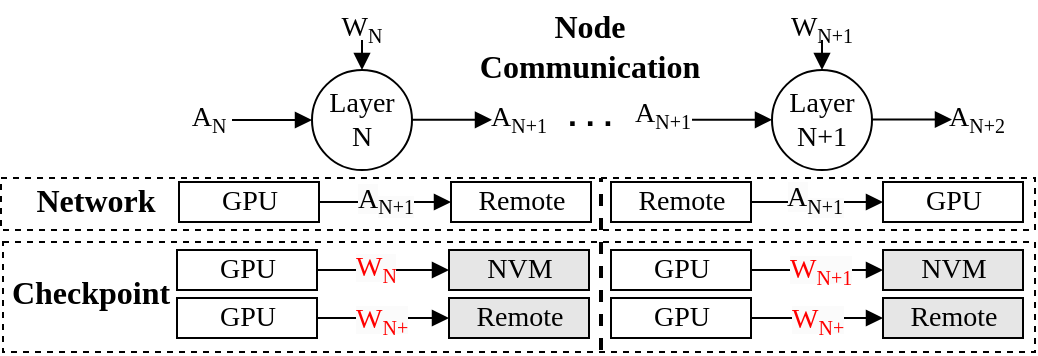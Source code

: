 <mxfile version="24.7.17">
  <diagram name="第 1 页" id="wpNkXeBpxS5qz1ylQGOW">
    <mxGraphModel dx="783" dy="429" grid="1" gridSize="10" guides="1" tooltips="1" connect="1" arrows="1" fold="1" page="1" pageScale="1" pageWidth="827" pageHeight="1169" math="0" shadow="0">
      <root>
        <mxCell id="0" />
        <mxCell id="1" parent="0" />
        <mxCell id="1f2p1d-atdaJ4TCqBzZA-3" value="" style="rounded=0;whiteSpace=wrap;html=1;fillColor=none;dashed=1;" vertex="1" parent="1">
          <mxGeometry x="224.5" y="211" width="516" height="55" as="geometry" />
        </mxCell>
        <mxCell id="1f2p1d-atdaJ4TCqBzZA-2" value="" style="rounded=0;whiteSpace=wrap;html=1;fillColor=none;dashed=1;" vertex="1" parent="1">
          <mxGeometry x="223.5" y="179" width="517" height="26" as="geometry" />
        </mxCell>
        <mxCell id="82lbI5ZRumD_5hzKoDGn-1" style="rounded=0;orthogonalLoop=1;jettySize=auto;html=1;endArrow=block;endFill=1;startArrow=none;startFill=0;fontFamily=Times New Roman;" parent="1" target="82lbI5ZRumD_5hzKoDGn-4" edge="1">
          <mxGeometry relative="1" as="geometry">
            <mxPoint x="339" y="150" as="sourcePoint" />
          </mxGeometry>
        </mxCell>
        <mxCell id="82lbI5ZRumD_5hzKoDGn-4" value="&lt;font style=&quot;font-size: 14px;&quot;&gt;Layer&lt;/font&gt;&lt;div style=&quot;font-size: 14px;&quot;&gt;&lt;font style=&quot;font-size: 14px;&quot;&gt;N&lt;/font&gt;&lt;/div&gt;" style="ellipse;whiteSpace=wrap;html=1;aspect=fixed;fontFamily=Times New Roman;" parent="1" vertex="1">
          <mxGeometry x="379" y="125" width="50" height="50" as="geometry" />
        </mxCell>
        <mxCell id="82lbI5ZRumD_5hzKoDGn-5" value="&lt;font style=&quot;&quot;&gt;&lt;span style=&quot;font-size: 14px;&quot;&gt;A&lt;/span&gt;&lt;sub style=&quot;&quot;&gt;&lt;font style=&quot;font-size: 10px;&quot;&gt;N&lt;/font&gt;&lt;/sub&gt;&lt;/font&gt;" style="text;html=1;align=center;verticalAlign=middle;whiteSpace=wrap;rounded=0;fontFamily=Times New Roman;" parent="1" vertex="1">
          <mxGeometry x="315" y="135" width="25" height="30" as="geometry" />
        </mxCell>
        <mxCell id="82lbI5ZRumD_5hzKoDGn-11" style="edgeStyle=orthogonalEdgeStyle;rounded=0;orthogonalLoop=1;jettySize=auto;html=1;entryX=0;entryY=0.5;entryDx=0;entryDy=0;endArrow=block;endFill=1;exitX=1;exitY=0.5;exitDx=0;exitDy=0;fontFamily=Times New Roman;" parent="1" source="82lbI5ZRumD_5hzKoDGn-12" target="82lbI5ZRumD_5hzKoDGn-13" edge="1">
          <mxGeometry relative="1" as="geometry" />
        </mxCell>
        <mxCell id="82lbI5ZRumD_5hzKoDGn-12" value="&lt;font style=&quot;font-size: 14px;&quot;&gt;GPU&lt;/font&gt;" style="rounded=0;whiteSpace=wrap;html=1;fontFamily=Times New Roman;" parent="1" vertex="1">
          <mxGeometry x="312.5" y="181" width="70" height="20" as="geometry" />
        </mxCell>
        <mxCell id="82lbI5ZRumD_5hzKoDGn-13" value="&lt;font style=&quot;font-size: 14px;&quot;&gt;Remote&lt;/font&gt;" style="rounded=0;whiteSpace=wrap;html=1;fontFamily=Times New Roman;" parent="1" vertex="1">
          <mxGeometry x="448.5" y="181" width="70" height="20" as="geometry" />
        </mxCell>
        <mxCell id="82lbI5ZRumD_5hzKoDGn-18" value="&lt;font style=&quot;&quot;&gt;&lt;span style=&quot;font-size: 14px; color: rgb(0, 0, 0); font-style: normal; font-variant-ligatures: normal; font-variant-caps: normal; font-weight: 400; letter-spacing: normal; orphans: 2; text-align: center; text-indent: 0px; text-transform: none; widows: 2; word-spacing: 0px; -webkit-text-stroke-width: 0px; white-space: normal; background-color: rgb(251, 251, 251); text-decoration-thickness: initial; text-decoration-style: initial; text-decoration-color: initial; float: none; display: inline !important;&quot;&gt;A&lt;/span&gt;&lt;sub style=&quot;forced-color-adjust: none; color: rgb(0, 0, 0); font-style: normal; font-variant-ligatures: normal; font-variant-caps: normal; font-weight: 400; letter-spacing: normal; orphans: 2; text-align: center; text-indent: 0px; text-transform: none; widows: 2; word-spacing: 0px; -webkit-text-stroke-width: 0px; white-space: normal; background-color: rgb(251, 251, 251); text-decoration-thickness: initial; text-decoration-style: initial; text-decoration-color: initial;&quot;&gt;&lt;font style=&quot;font-size: 10px;&quot;&gt;N+1&lt;/font&gt;&lt;/sub&gt;&lt;/font&gt;" style="text;whiteSpace=wrap;html=1;fontFamily=Times New Roman;" parent="1" vertex="1">
          <mxGeometry x="399.5" y="175" width="30" height="30" as="geometry" />
        </mxCell>
        <mxCell id="82lbI5ZRumD_5hzKoDGn-38" style="edgeStyle=orthogonalEdgeStyle;rounded=0;orthogonalLoop=1;jettySize=auto;html=1;endArrow=none;endFill=0;startArrow=block;startFill=1;fontFamily=Times New Roman;" parent="1" edge="1">
          <mxGeometry relative="1" as="geometry">
            <mxPoint x="404" y="110" as="targetPoint" />
            <mxPoint x="404" y="125" as="sourcePoint" />
          </mxGeometry>
        </mxCell>
        <mxCell id="82lbI5ZRumD_5hzKoDGn-39" value="&lt;font style=&quot;&quot;&gt;&lt;span style=&quot;font-size: 14px;&quot;&gt;W&lt;/span&gt;&lt;sub style=&quot;&quot;&gt;&lt;font style=&quot;font-size: 10px;&quot;&gt;N&lt;/font&gt;&lt;/sub&gt;&lt;/font&gt;" style="text;html=1;align=center;verticalAlign=middle;whiteSpace=wrap;rounded=0;fontFamily=Times New Roman;" parent="1" vertex="1">
          <mxGeometry x="374" y="90" width="60" height="30" as="geometry" />
        </mxCell>
        <mxCell id="82lbI5ZRumD_5hzKoDGn-41" value="&lt;font style=&quot;font-size: 14px;&quot;&gt;Layer N+1&lt;/font&gt;" style="ellipse;whiteSpace=wrap;html=1;aspect=fixed;fontFamily=Times New Roman;" parent="1" vertex="1">
          <mxGeometry x="609" y="125" width="50" height="50" as="geometry" />
        </mxCell>
        <mxCell id="82lbI5ZRumD_5hzKoDGn-42" value="&lt;font style=&quot;&quot;&gt;&lt;span style=&quot;font-size: 14px;&quot;&gt;A&lt;/span&gt;&lt;sub style=&quot;&quot;&gt;&lt;font style=&quot;font-size: 10px;&quot;&gt;N+1&lt;/font&gt;&lt;/sub&gt;&lt;/font&gt;" style="text;html=1;align=center;verticalAlign=middle;whiteSpace=wrap;rounded=0;fillColor=default;fontFamily=Times New Roman;" parent="1" vertex="1">
          <mxGeometry x="469.5" y="135" width="25" height="30" as="geometry" />
        </mxCell>
        <mxCell id="82lbI5ZRumD_5hzKoDGn-45" style="edgeStyle=orthogonalEdgeStyle;rounded=0;orthogonalLoop=1;jettySize=auto;html=1;endArrow=none;endFill=0;startArrow=block;startFill=1;fontFamily=Times New Roman;" parent="1" edge="1">
          <mxGeometry relative="1" as="geometry">
            <mxPoint x="634" y="110" as="targetPoint" />
            <mxPoint x="634" y="125" as="sourcePoint" />
          </mxGeometry>
        </mxCell>
        <mxCell id="82lbI5ZRumD_5hzKoDGn-46" value="&lt;font style=&quot;&quot;&gt;&lt;span style=&quot;font-size: 14px;&quot;&gt;W&lt;/span&gt;&lt;sub style=&quot;&quot;&gt;&lt;font style=&quot;font-size: 10px;&quot;&gt;N+1&lt;/font&gt;&lt;/sub&gt;&lt;/font&gt;" style="text;html=1;align=center;verticalAlign=middle;whiteSpace=wrap;rounded=0;fontFamily=Times New Roman;" parent="1" vertex="1">
          <mxGeometry x="604" y="90" width="60" height="30" as="geometry" />
        </mxCell>
        <mxCell id="82lbI5ZRumD_5hzKoDGn-47" style="rounded=0;orthogonalLoop=1;jettySize=auto;html=1;endArrow=block;endFill=1;startArrow=none;startFill=0;fontFamily=Times New Roman;" parent="1" edge="1">
          <mxGeometry relative="1" as="geometry">
            <mxPoint x="699" y="149.75" as="targetPoint" />
            <mxPoint x="659" y="149.75" as="sourcePoint" />
          </mxGeometry>
        </mxCell>
        <mxCell id="82lbI5ZRumD_5hzKoDGn-48" value="&lt;span style=&quot;font-size: 14px;&quot;&gt;A&lt;/span&gt;&lt;sub&gt;N+2&lt;/sub&gt;" style="text;html=1;align=center;verticalAlign=middle;whiteSpace=wrap;rounded=0;fontFamily=Times New Roman;" parent="1" vertex="1">
          <mxGeometry x="698.5" y="135" width="25" height="30" as="geometry" />
        </mxCell>
        <mxCell id="Cfb4ADx89YXNpnE45n3d-1" value="&lt;span style=&quot;font-size: 16px;&quot;&gt;&lt;b&gt;Checkpoint&lt;/b&gt;&lt;/span&gt;" style="text;html=1;align=center;verticalAlign=middle;whiteSpace=wrap;rounded=0;fontFamily=Times New Roman;" parent="1" vertex="1">
          <mxGeometry x="223.5" y="221" width="89" height="30" as="geometry" />
        </mxCell>
        <mxCell id="9WqV83kx3IFAbvHzlayn-1" value="&lt;span style=&quot;font-size: 16px;&quot;&gt;&lt;b&gt;Network&lt;/b&gt;&lt;/span&gt;" style="text;html=1;align=center;verticalAlign=middle;whiteSpace=wrap;rounded=0;fontFamily=Times New Roman;" parent="1" vertex="1">
          <mxGeometry x="230.5" y="175" width="80" height="30" as="geometry" />
        </mxCell>
        <mxCell id="9WqV83kx3IFAbvHzlayn-2" value="" style="endArrow=none;html=1;rounded=0;dashed=1;strokeWidth=2;" parent="1" edge="1">
          <mxGeometry width="50" height="50" relative="1" as="geometry">
            <mxPoint x="523.5" y="265" as="sourcePoint" />
            <mxPoint x="523.5" y="179" as="targetPoint" />
          </mxGeometry>
        </mxCell>
        <mxCell id="9WqV83kx3IFAbvHzlayn-3" style="edgeStyle=orthogonalEdgeStyle;rounded=0;orthogonalLoop=1;jettySize=auto;html=1;entryX=0;entryY=0.5;entryDx=0;entryDy=0;endArrow=block;endFill=1;exitX=1;exitY=0.5;exitDx=0;exitDy=0;fontFamily=Times New Roman;" parent="1" source="9WqV83kx3IFAbvHzlayn-4" target="9WqV83kx3IFAbvHzlayn-5" edge="1">
          <mxGeometry relative="1" as="geometry" />
        </mxCell>
        <mxCell id="hBra4YvV5Pk913t_0O-t-1" value="&lt;font style=&quot;&quot;&gt;&lt;span style=&quot;font-size: 14px; font-family: &amp;quot;Times New Roman&amp;quot;; text-wrap: wrap; background-color: rgb(251, 251, 251);&quot;&gt;A&lt;/span&gt;&lt;sub style=&quot;font-family: &amp;quot;Times New Roman&amp;quot;; text-wrap: wrap; background-color: rgb(251, 251, 251);&quot;&gt;&lt;font style=&quot;font-size: 10px;&quot;&gt;N+1&lt;/font&gt;&lt;/sub&gt;&lt;/font&gt;" style="edgeLabel;html=1;align=center;verticalAlign=middle;resizable=0;points=[];" parent="9WqV83kx3IFAbvHzlayn-3" vertex="1" connectable="0">
          <mxGeometry x="-0.216" y="1" relative="1" as="geometry">
            <mxPoint x="5" as="offset" />
          </mxGeometry>
        </mxCell>
        <mxCell id="9WqV83kx3IFAbvHzlayn-4" value="&lt;font style=&quot;font-size: 14px;&quot;&gt;Remote&lt;/font&gt;" style="rounded=0;whiteSpace=wrap;html=1;fontFamily=Times New Roman;" parent="1" vertex="1">
          <mxGeometry x="528.5" y="181" width="70" height="20" as="geometry" />
        </mxCell>
        <mxCell id="9WqV83kx3IFAbvHzlayn-5" value="&lt;font style=&quot;font-size: 14px;&quot;&gt;GPU&lt;/font&gt;" style="rounded=0;whiteSpace=wrap;html=1;fontFamily=Times New Roman;" parent="1" vertex="1">
          <mxGeometry x="664.5" y="181" width="70" height="20" as="geometry" />
        </mxCell>
        <mxCell id="hBra4YvV5Pk913t_0O-t-6" style="edgeStyle=orthogonalEdgeStyle;rounded=0;orthogonalLoop=1;jettySize=auto;html=1;entryX=0;entryY=0.5;entryDx=0;entryDy=0;endArrow=block;endFill=1;exitX=1;exitY=0.5;exitDx=0;exitDy=0;fontFamily=Times New Roman;" parent="1" source="hBra4YvV5Pk913t_0O-t-8" target="hBra4YvV5Pk913t_0O-t-9" edge="1">
          <mxGeometry relative="1" as="geometry" />
        </mxCell>
        <mxCell id="hBra4YvV5Pk913t_0O-t-8" value="&lt;font style=&quot;font-size: 14px;&quot;&gt;GPU&lt;/font&gt;" style="rounded=0;whiteSpace=wrap;html=1;fontFamily=Times New Roman;" parent="1" vertex="1">
          <mxGeometry x="528.5" y="215" width="70" height="20" as="geometry" />
        </mxCell>
        <mxCell id="hBra4YvV5Pk913t_0O-t-9" value="&lt;span style=&quot;font-size: 14px;&quot;&gt;NVM&lt;/span&gt;" style="rounded=0;whiteSpace=wrap;html=1;fontFamily=Times New Roman;fillColor=#E6E6E6;" parent="1" vertex="1">
          <mxGeometry x="664.5" y="215" width="70" height="20" as="geometry" />
        </mxCell>
        <mxCell id="hBra4YvV5Pk913t_0O-t-10" style="edgeStyle=orthogonalEdgeStyle;rounded=0;orthogonalLoop=1;jettySize=auto;html=1;entryX=0;entryY=0.5;entryDx=0;entryDy=0;endArrow=block;endFill=1;exitX=1;exitY=0.5;exitDx=0;exitDy=0;fontFamily=Times New Roman;" parent="1" source="hBra4YvV5Pk913t_0O-t-12" target="hBra4YvV5Pk913t_0O-t-13" edge="1">
          <mxGeometry relative="1" as="geometry" />
        </mxCell>
        <mxCell id="hBra4YvV5Pk913t_0O-t-12" value="&lt;font style=&quot;font-size: 14px;&quot;&gt;GPU&lt;/font&gt;" style="rounded=0;whiteSpace=wrap;html=1;fontFamily=Times New Roman;" parent="1" vertex="1">
          <mxGeometry x="311.5" y="215" width="70" height="20" as="geometry" />
        </mxCell>
        <mxCell id="hBra4YvV5Pk913t_0O-t-13" value="&lt;span style=&quot;font-size: 14px;&quot;&gt;NVM&lt;/span&gt;" style="rounded=0;whiteSpace=wrap;html=1;fontFamily=Times New Roman;fillColor=#E6E6E6;" parent="1" vertex="1">
          <mxGeometry x="447.5" y="215" width="70" height="20" as="geometry" />
        </mxCell>
        <mxCell id="46FaGzGUhxHe82L_dMfi-1" style="rounded=0;orthogonalLoop=1;jettySize=auto;html=1;endArrow=block;endFill=1;startArrow=none;startFill=0;fontFamily=Times New Roman;" parent="1" edge="1">
          <mxGeometry relative="1" as="geometry">
            <mxPoint x="469" y="149.88" as="targetPoint" />
            <mxPoint x="429" y="149.88" as="sourcePoint" />
          </mxGeometry>
        </mxCell>
        <mxCell id="46FaGzGUhxHe82L_dMfi-2" style="rounded=0;orthogonalLoop=1;jettySize=auto;html=1;endArrow=block;endFill=1;startArrow=none;startFill=0;fontFamily=Times New Roman;" parent="1" edge="1">
          <mxGeometry relative="1" as="geometry">
            <mxPoint x="609" y="149.88" as="targetPoint" />
            <mxPoint x="569" y="149.88" as="sourcePoint" />
          </mxGeometry>
        </mxCell>
        <mxCell id="46FaGzGUhxHe82L_dMfi-4" value="&lt;font style=&quot;&quot;&gt;&lt;span style=&quot;font-size: 14px;&quot;&gt;A&lt;/span&gt;&lt;sub style=&quot;&quot;&gt;&lt;font style=&quot;font-size: 10px;&quot;&gt;N+1&lt;/font&gt;&lt;/sub&gt;&lt;/font&gt;" style="text;html=1;align=center;verticalAlign=middle;whiteSpace=wrap;rounded=0;fontFamily=Times New Roman;" parent="1" vertex="1">
          <mxGeometry x="542" y="133" width="25" height="30" as="geometry" />
        </mxCell>
        <mxCell id="46FaGzGUhxHe82L_dMfi-5" value="&lt;span style=&quot;font-size: 16px;&quot;&gt;&lt;b&gt;Node&lt;/b&gt;&lt;/span&gt;&lt;div&gt;&lt;span style=&quot;font-size: 16px;&quot;&gt;&lt;b&gt;Communication&lt;/b&gt;&lt;/span&gt;&lt;/div&gt;" style="text;html=1;align=center;verticalAlign=middle;whiteSpace=wrap;rounded=0;fontFamily=Times New Roman;" parent="1" vertex="1">
          <mxGeometry x="478" y="98" width="80" height="30" as="geometry" />
        </mxCell>
        <mxCell id="46FaGzGUhxHe82L_dMfi-6" value="&lt;div style=&quot;text-align: center;&quot;&gt;&lt;span style=&quot;background-color: initial; font-size: 16px;&quot;&gt;&lt;b style=&quot;&quot;&gt;&lt;font face=&quot;Helvetica&quot;&gt;. . .&lt;/font&gt;&lt;/b&gt;&lt;/span&gt;&lt;/div&gt;" style="text;whiteSpace=wrap;html=1;" parent="1" vertex="1">
          <mxGeometry x="505" y="131" width="30" height="30" as="geometry" />
        </mxCell>
        <mxCell id="46FaGzGUhxHe82L_dMfi-9" value="&lt;font style=&quot;&quot;&gt;&lt;span style=&quot;font-style: normal; font-variant-ligatures: normal; font-variant-caps: normal; font-weight: 400; letter-spacing: normal; orphans: 2; text-align: center; text-indent: 0px; text-transform: none; widows: 2; word-spacing: 0px; -webkit-text-stroke-width: 0px; white-space: normal; background-color: rgb(251, 251, 251); text-decoration-thickness: initial; text-decoration-style: initial; text-decoration-color: initial; float: none; display: inline !important;&quot;&gt;&lt;span style=&quot;font-size: 14px; color: rgb(255, 0, 0);&quot;&gt;W&lt;/span&gt;&lt;sub style=&quot;&quot;&gt;&lt;font style=&quot;&quot;&gt;&lt;font style=&quot;font-size: 10px;&quot; color=&quot;#ff0000&quot;&gt;N&lt;/font&gt;&lt;/font&gt;&lt;/sub&gt;&lt;/span&gt;&lt;/font&gt;" style="text;whiteSpace=wrap;html=1;fontFamily=Times New Roman;" parent="1" vertex="1">
          <mxGeometry x="398.5" y="209" width="29" height="30" as="geometry" />
        </mxCell>
        <mxCell id="46FaGzGUhxHe82L_dMfi-21" style="edgeStyle=orthogonalEdgeStyle;rounded=0;orthogonalLoop=1;jettySize=auto;html=1;entryX=0;entryY=0.5;entryDx=0;entryDy=0;endArrow=block;endFill=1;exitX=1;exitY=0.5;exitDx=0;exitDy=0;fontFamily=Times New Roman;" parent="1" source="46FaGzGUhxHe82L_dMfi-22" target="46FaGzGUhxHe82L_dMfi-23" edge="1">
          <mxGeometry relative="1" as="geometry" />
        </mxCell>
        <mxCell id="46FaGzGUhxHe82L_dMfi-22" value="&lt;font style=&quot;font-size: 14px;&quot;&gt;GPU&lt;/font&gt;" style="rounded=0;whiteSpace=wrap;html=1;fontFamily=Times New Roman;" parent="1" vertex="1">
          <mxGeometry x="528.5" y="239" width="70" height="20" as="geometry" />
        </mxCell>
        <mxCell id="46FaGzGUhxHe82L_dMfi-23" value="&lt;span style=&quot;font-size: 14px;&quot;&gt;Remote&lt;/span&gt;" style="rounded=0;whiteSpace=wrap;html=1;fontFamily=Times New Roman;fillColor=#E6E6E6;" parent="1" vertex="1">
          <mxGeometry x="664.5" y="239" width="70" height="20" as="geometry" />
        </mxCell>
        <mxCell id="46FaGzGUhxHe82L_dMfi-25" style="edgeStyle=orthogonalEdgeStyle;rounded=0;orthogonalLoop=1;jettySize=auto;html=1;entryX=0;entryY=0.5;entryDx=0;entryDy=0;endArrow=block;endFill=1;exitX=1;exitY=0.5;exitDx=0;exitDy=0;fontFamily=Times New Roman;" parent="1" source="46FaGzGUhxHe82L_dMfi-26" target="46FaGzGUhxHe82L_dMfi-27" edge="1">
          <mxGeometry relative="1" as="geometry" />
        </mxCell>
        <mxCell id="46FaGzGUhxHe82L_dMfi-26" value="&lt;font style=&quot;font-size: 14px;&quot;&gt;GPU&lt;/font&gt;" style="rounded=0;whiteSpace=wrap;html=1;fontFamily=Times New Roman;" parent="1" vertex="1">
          <mxGeometry x="311.5" y="239" width="70" height="20" as="geometry" />
        </mxCell>
        <mxCell id="46FaGzGUhxHe82L_dMfi-27" value="&lt;span style=&quot;font-size: 14px;&quot;&gt;Remote&lt;/span&gt;" style="rounded=0;whiteSpace=wrap;html=1;fontFamily=Times New Roman;fillColor=#E6E6E6;" parent="1" vertex="1">
          <mxGeometry x="447.5" y="239" width="70" height="20" as="geometry" />
        </mxCell>
        <mxCell id="46FaGzGUhxHe82L_dMfi-29" value="&lt;font style=&quot;&quot;&gt;&lt;span style=&quot;font-style: normal; font-variant-ligatures: normal; font-variant-caps: normal; font-weight: 400; letter-spacing: normal; orphans: 2; text-align: center; text-indent: 0px; text-transform: none; widows: 2; word-spacing: 0px; -webkit-text-stroke-width: 0px; white-space: normal; background-color: rgb(251, 251, 251); text-decoration-thickness: initial; text-decoration-style: initial; text-decoration-color: initial; float: none; display: inline !important;&quot;&gt;&lt;span style=&quot;font-size: 14px; color: rgb(255, 0, 0);&quot;&gt;W&lt;/span&gt;&lt;sub style=&quot;&quot;&gt;&lt;font style=&quot;&quot;&gt;&lt;font style=&quot;font-size: 10px;&quot; color=&quot;#ff0000&quot;&gt;N+&lt;/font&gt;&lt;/font&gt;&lt;/sub&gt;&lt;/span&gt;&lt;/font&gt;" style="text;whiteSpace=wrap;html=1;fontFamily=Times New Roman;" parent="1" vertex="1">
          <mxGeometry x="398.5" y="235" width="29" height="30" as="geometry" />
        </mxCell>
        <mxCell id="46FaGzGUhxHe82L_dMfi-30" value="&lt;font style=&quot;&quot;&gt;&lt;span style=&quot;font-style: normal; font-variant-ligatures: normal; font-variant-caps: normal; font-weight: 400; letter-spacing: normal; orphans: 2; text-align: center; text-indent: 0px; text-transform: none; widows: 2; word-spacing: 0px; -webkit-text-stroke-width: 0px; white-space: normal; background-color: rgb(251, 251, 251); text-decoration-thickness: initial; text-decoration-style: initial; text-decoration-color: initial; float: none; display: inline !important;&quot;&gt;&lt;span style=&quot;font-size: 14px; color: rgb(255, 0, 0);&quot;&gt;W&lt;/span&gt;&lt;sub style=&quot;&quot;&gt;&lt;font style=&quot;&quot;&gt;&lt;font style=&quot;font-size: 10px;&quot; color=&quot;#ff0000&quot;&gt;N+1&lt;/font&gt;&lt;/font&gt;&lt;/sub&gt;&lt;/span&gt;&lt;/font&gt;" style="text;whiteSpace=wrap;html=1;fontFamily=Times New Roman;" parent="1" vertex="1">
          <mxGeometry x="616" y="210" width="29" height="30" as="geometry" />
        </mxCell>
        <mxCell id="46FaGzGUhxHe82L_dMfi-31" value="&lt;font style=&quot;&quot;&gt;&lt;span style=&quot;font-style: normal; font-variant-ligatures: normal; font-variant-caps: normal; font-weight: 400; letter-spacing: normal; orphans: 2; text-align: center; text-indent: 0px; text-transform: none; widows: 2; word-spacing: 0px; -webkit-text-stroke-width: 0px; white-space: normal; background-color: rgb(251, 251, 251); text-decoration-thickness: initial; text-decoration-style: initial; text-decoration-color: initial; float: none; display: inline !important;&quot;&gt;&lt;span style=&quot;font-size: 14px; color: rgb(255, 0, 0);&quot;&gt;W&lt;/span&gt;&lt;sub style=&quot;&quot;&gt;&lt;font style=&quot;&quot;&gt;&lt;font style=&quot;font-size: 10px;&quot; color=&quot;#ff0000&quot;&gt;N+&lt;/font&gt;&lt;/font&gt;&lt;/sub&gt;&lt;/span&gt;&lt;/font&gt;" style="text;whiteSpace=wrap;html=1;fontFamily=Times New Roman;" parent="1" vertex="1">
          <mxGeometry x="616.5" y="235" width="29" height="30" as="geometry" />
        </mxCell>
      </root>
    </mxGraphModel>
  </diagram>
</mxfile>
